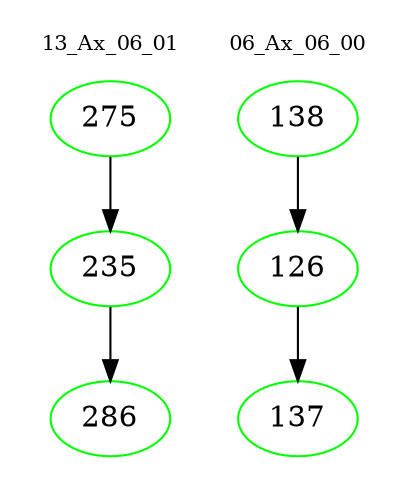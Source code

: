 digraph{
subgraph cluster_0 {
color = white
label = "13_Ax_06_01";
fontsize=10;
T0_275 [label="275", color="green"]
T0_275 -> T0_235 [color="black"]
T0_235 [label="235", color="green"]
T0_235 -> T0_286 [color="black"]
T0_286 [label="286", color="green"]
}
subgraph cluster_1 {
color = white
label = "06_Ax_06_00";
fontsize=10;
T1_138 [label="138", color="green"]
T1_138 -> T1_126 [color="black"]
T1_126 [label="126", color="green"]
T1_126 -> T1_137 [color="black"]
T1_137 [label="137", color="green"]
}
}
